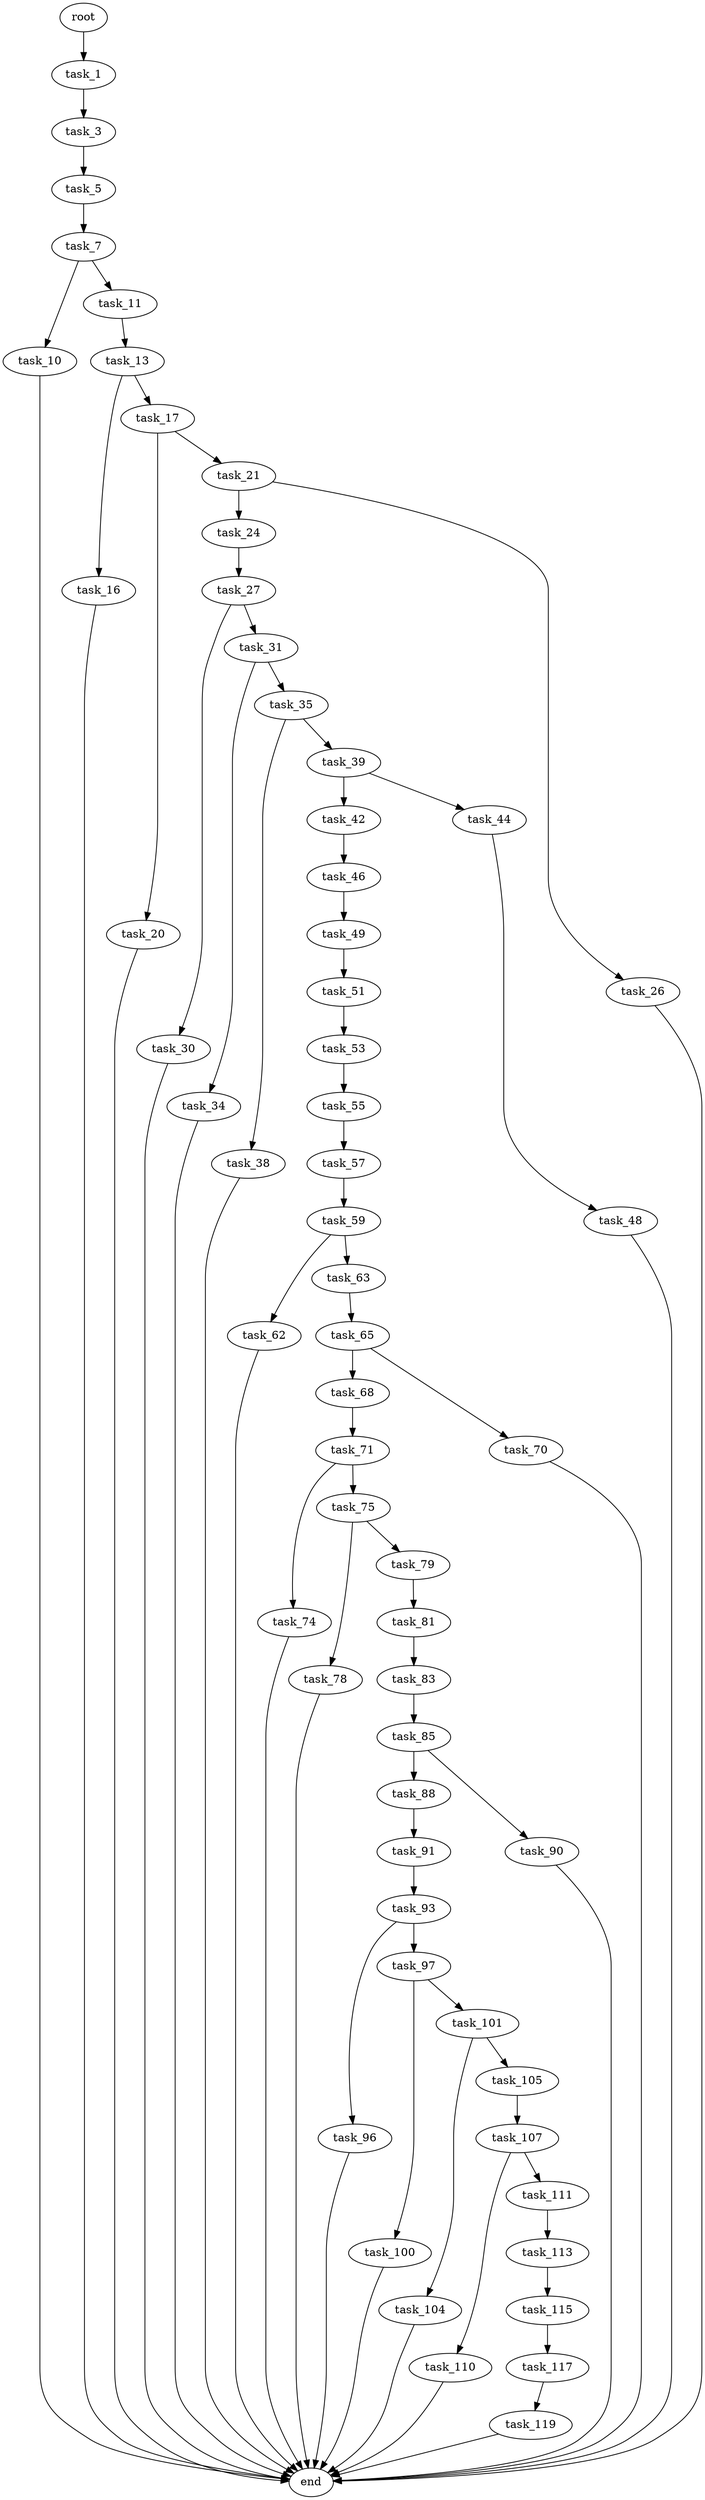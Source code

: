 digraph G {
  root [size="0.000000"];
  task_1 [size="6467173004.000000"];
  task_3 [size="1877823960.000000"];
  task_5 [size="136214819321.000000"];
  task_7 [size="127031747847.000000"];
  task_10 [size="167122259673.000000"];
  task_11 [size="25255718478.000000"];
  end [size="0.000000"];
  task_13 [size="368293445632.000000"];
  task_16 [size="134217728000.000000"];
  task_17 [size="19406622720.000000"];
  task_20 [size="318204643158.000000"];
  task_21 [size="134217728000.000000"];
  task_24 [size="1073741824000.000000"];
  task_26 [size="219872766672.000000"];
  task_27 [size="36771495218.000000"];
  task_30 [size="36225573677.000000"];
  task_31 [size="1019609336096.000000"];
  task_34 [size="28991029248.000000"];
  task_35 [size="12591855895.000000"];
  task_38 [size="25771564886.000000"];
  task_39 [size="68719476736.000000"];
  task_42 [size="1870803141.000000"];
  task_44 [size="4211002010.000000"];
  task_46 [size="28991029248.000000"];
  task_48 [size="134217728000.000000"];
  task_49 [size="368293445632.000000"];
  task_51 [size="39469688306.000000"];
  task_53 [size="18341700671.000000"];
  task_55 [size="368293445632.000000"];
  task_57 [size="518291487271.000000"];
  task_59 [size="16945385698.000000"];
  task_62 [size="1378423942434.000000"];
  task_63 [size="8589934592.000000"];
  task_65 [size="231928233984.000000"];
  task_68 [size="335922301374.000000"];
  task_70 [size="28991029248.000000"];
  task_71 [size="13910658357.000000"];
  task_74 [size="13050516696.000000"];
  task_75 [size="2062964784.000000"];
  task_78 [size="134217728000.000000"];
  task_79 [size="1664304528.000000"];
  task_81 [size="549755813888.000000"];
  task_83 [size="4616403341.000000"];
  task_85 [size="8077298626.000000"];
  task_88 [size="134217728000.000000"];
  task_90 [size="379625897305.000000"];
  task_91 [size="12173250103.000000"];
  task_93 [size="6000682539.000000"];
  task_96 [size="368293445632.000000"];
  task_97 [size="5597353290.000000"];
  task_100 [size="7220456431.000000"];
  task_101 [size="134217728000.000000"];
  task_104 [size="1073741824000.000000"];
  task_105 [size="433216325084.000000"];
  task_107 [size="6512068607.000000"];
  task_110 [size="10048372366.000000"];
  task_111 [size="48199404691.000000"];
  task_113 [size="8589934592.000000"];
  task_115 [size="580824433145.000000"];
  task_117 [size="28991029248.000000"];
  task_119 [size="1277246339.000000"];

  root -> task_1 [size="1.000000"];
  task_1 -> task_3 [size="134217728.000000"];
  task_3 -> task_5 [size="33554432.000000"];
  task_5 -> task_7 [size="301989888.000000"];
  task_7 -> task_10 [size="411041792.000000"];
  task_7 -> task_11 [size="411041792.000000"];
  task_10 -> end [size="1.000000"];
  task_11 -> task_13 [size="536870912.000000"];
  task_13 -> task_16 [size="411041792.000000"];
  task_13 -> task_17 [size="411041792.000000"];
  task_16 -> end [size="1.000000"];
  task_17 -> task_20 [size="75497472.000000"];
  task_17 -> task_21 [size="75497472.000000"];
  task_20 -> end [size="1.000000"];
  task_21 -> task_24 [size="209715200.000000"];
  task_21 -> task_26 [size="209715200.000000"];
  task_24 -> task_27 [size="838860800.000000"];
  task_26 -> end [size="1.000000"];
  task_27 -> task_30 [size="75497472.000000"];
  task_27 -> task_31 [size="75497472.000000"];
  task_30 -> end [size="1.000000"];
  task_31 -> task_34 [size="679477248.000000"];
  task_31 -> task_35 [size="679477248.000000"];
  task_34 -> end [size="1.000000"];
  task_35 -> task_38 [size="209715200.000000"];
  task_35 -> task_39 [size="209715200.000000"];
  task_38 -> end [size="1.000000"];
  task_39 -> task_42 [size="134217728.000000"];
  task_39 -> task_44 [size="134217728.000000"];
  task_42 -> task_46 [size="209715200.000000"];
  task_44 -> task_48 [size="411041792.000000"];
  task_46 -> task_49 [size="75497472.000000"];
  task_48 -> end [size="1.000000"];
  task_49 -> task_51 [size="411041792.000000"];
  task_51 -> task_53 [size="838860800.000000"];
  task_53 -> task_55 [size="33554432.000000"];
  task_55 -> task_57 [size="411041792.000000"];
  task_57 -> task_59 [size="679477248.000000"];
  task_59 -> task_62 [size="301989888.000000"];
  task_59 -> task_63 [size="301989888.000000"];
  task_62 -> end [size="1.000000"];
  task_63 -> task_65 [size="33554432.000000"];
  task_65 -> task_68 [size="301989888.000000"];
  task_65 -> task_70 [size="301989888.000000"];
  task_68 -> task_71 [size="301989888.000000"];
  task_70 -> end [size="1.000000"];
  task_71 -> task_74 [size="301989888.000000"];
  task_71 -> task_75 [size="301989888.000000"];
  task_74 -> end [size="1.000000"];
  task_75 -> task_78 [size="75497472.000000"];
  task_75 -> task_79 [size="75497472.000000"];
  task_78 -> end [size="1.000000"];
  task_79 -> task_81 [size="33554432.000000"];
  task_81 -> task_83 [size="536870912.000000"];
  task_83 -> task_85 [size="209715200.000000"];
  task_85 -> task_88 [size="134217728.000000"];
  task_85 -> task_90 [size="134217728.000000"];
  task_88 -> task_91 [size="209715200.000000"];
  task_90 -> end [size="1.000000"];
  task_91 -> task_93 [size="838860800.000000"];
  task_93 -> task_96 [size="209715200.000000"];
  task_93 -> task_97 [size="209715200.000000"];
  task_96 -> end [size="1.000000"];
  task_97 -> task_100 [size="679477248.000000"];
  task_97 -> task_101 [size="679477248.000000"];
  task_100 -> end [size="1.000000"];
  task_101 -> task_104 [size="209715200.000000"];
  task_101 -> task_105 [size="209715200.000000"];
  task_104 -> end [size="1.000000"];
  task_105 -> task_107 [size="838860800.000000"];
  task_107 -> task_110 [size="33554432.000000"];
  task_107 -> task_111 [size="33554432.000000"];
  task_110 -> end [size="1.000000"];
  task_111 -> task_113 [size="838860800.000000"];
  task_113 -> task_115 [size="33554432.000000"];
  task_115 -> task_117 [size="838860800.000000"];
  task_117 -> task_119 [size="75497472.000000"];
  task_119 -> end [size="1.000000"];
}
